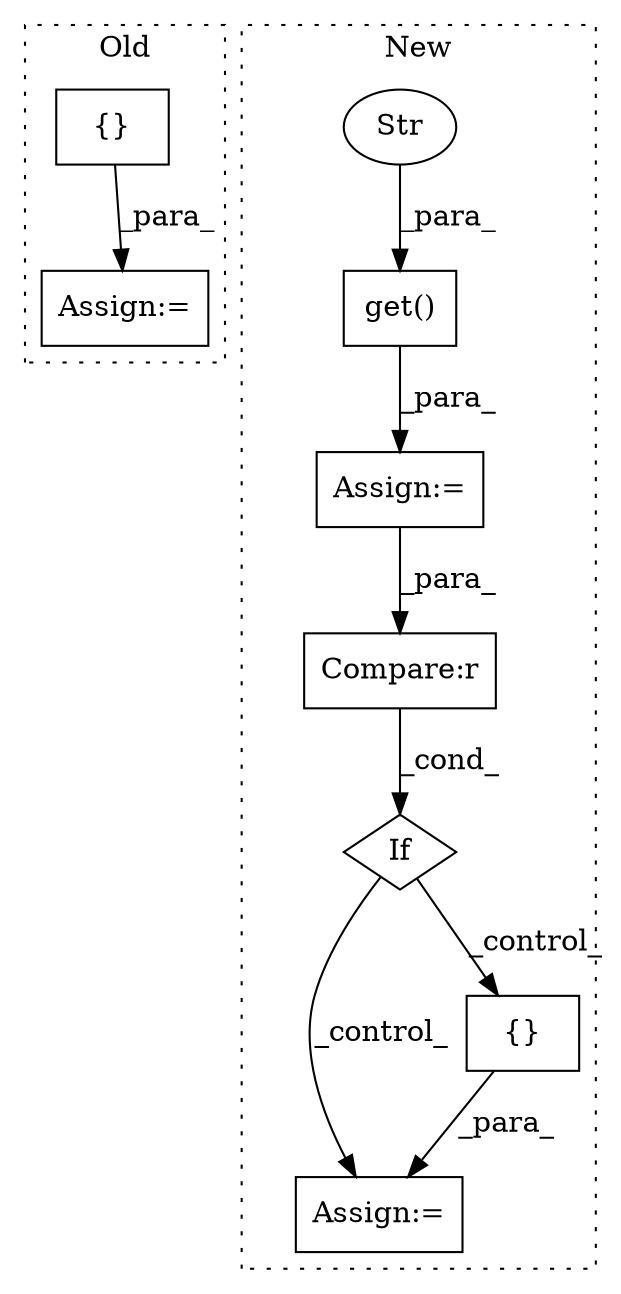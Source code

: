 digraph G {
subgraph cluster0 {
1 [label="{}" a="59" s="1520,1520" l="2,1" shape="box"];
5 [label="Assign:=" a="68" s="1517" l="3" shape="box"];
label = "Old";
style="dotted";
}
subgraph cluster1 {
2 [label="get()" a="75" s="1376,1417" l="15,1" shape="box"];
3 [label="Str" a="66" s="1391" l="20" shape="ellipse"];
4 [label="Assign:=" a="68" s="1529" l="3" shape="box"];
6 [label="If" a="96" s="1683" l="3" shape="diamond"];
7 [label="Compare:r" a="40" s="1686" l="40" shape="box"];
8 [label="Assign:=" a="68" s="1835" l="3" shape="box"];
9 [label="{}" a="59" s="1838,1838" l="2,1" shape="box"];
label = "New";
style="dotted";
}
1 -> 5 [label="_para_"];
2 -> 4 [label="_para_"];
3 -> 2 [label="_para_"];
4 -> 7 [label="_para_"];
6 -> 8 [label="_control_"];
6 -> 9 [label="_control_"];
7 -> 6 [label="_cond_"];
9 -> 8 [label="_para_"];
}